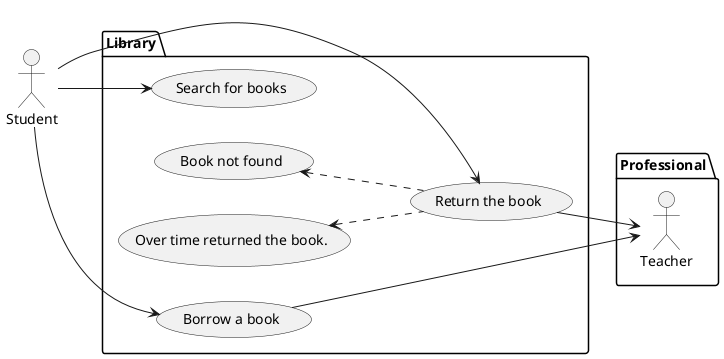 @startuml
left to right direction
actor Student as s
package Professional {
  actor Teacher as t
  
}
package Library {
  usecase "Search for books" as UC1
  usecase "Borrow a book" as UC2
  usecase "Return the book" as UC4
  usecase "Book not found" as UC5
 usecase "Over time returned the book." as UC6
 
}
s --> UC1
s --> UC2
s --> UC4
UC2-->t
UC4-->t
UC5<..UC4
UC6<..UC4
@enduml